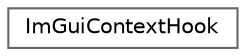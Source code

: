 digraph "Graphical Class Hierarchy"
{
 // LATEX_PDF_SIZE
  bgcolor="transparent";
  edge [fontname=Helvetica,fontsize=10,labelfontname=Helvetica,labelfontsize=10];
  node [fontname=Helvetica,fontsize=10,shape=box,height=0.2,width=0.4];
  rankdir="LR";
  Node0 [id="Node000000",label="ImGuiContextHook",height=0.2,width=0.4,color="grey40", fillcolor="white", style="filled",URL="$struct_im_gui_context_hook.html",tooltip=" "];
}
